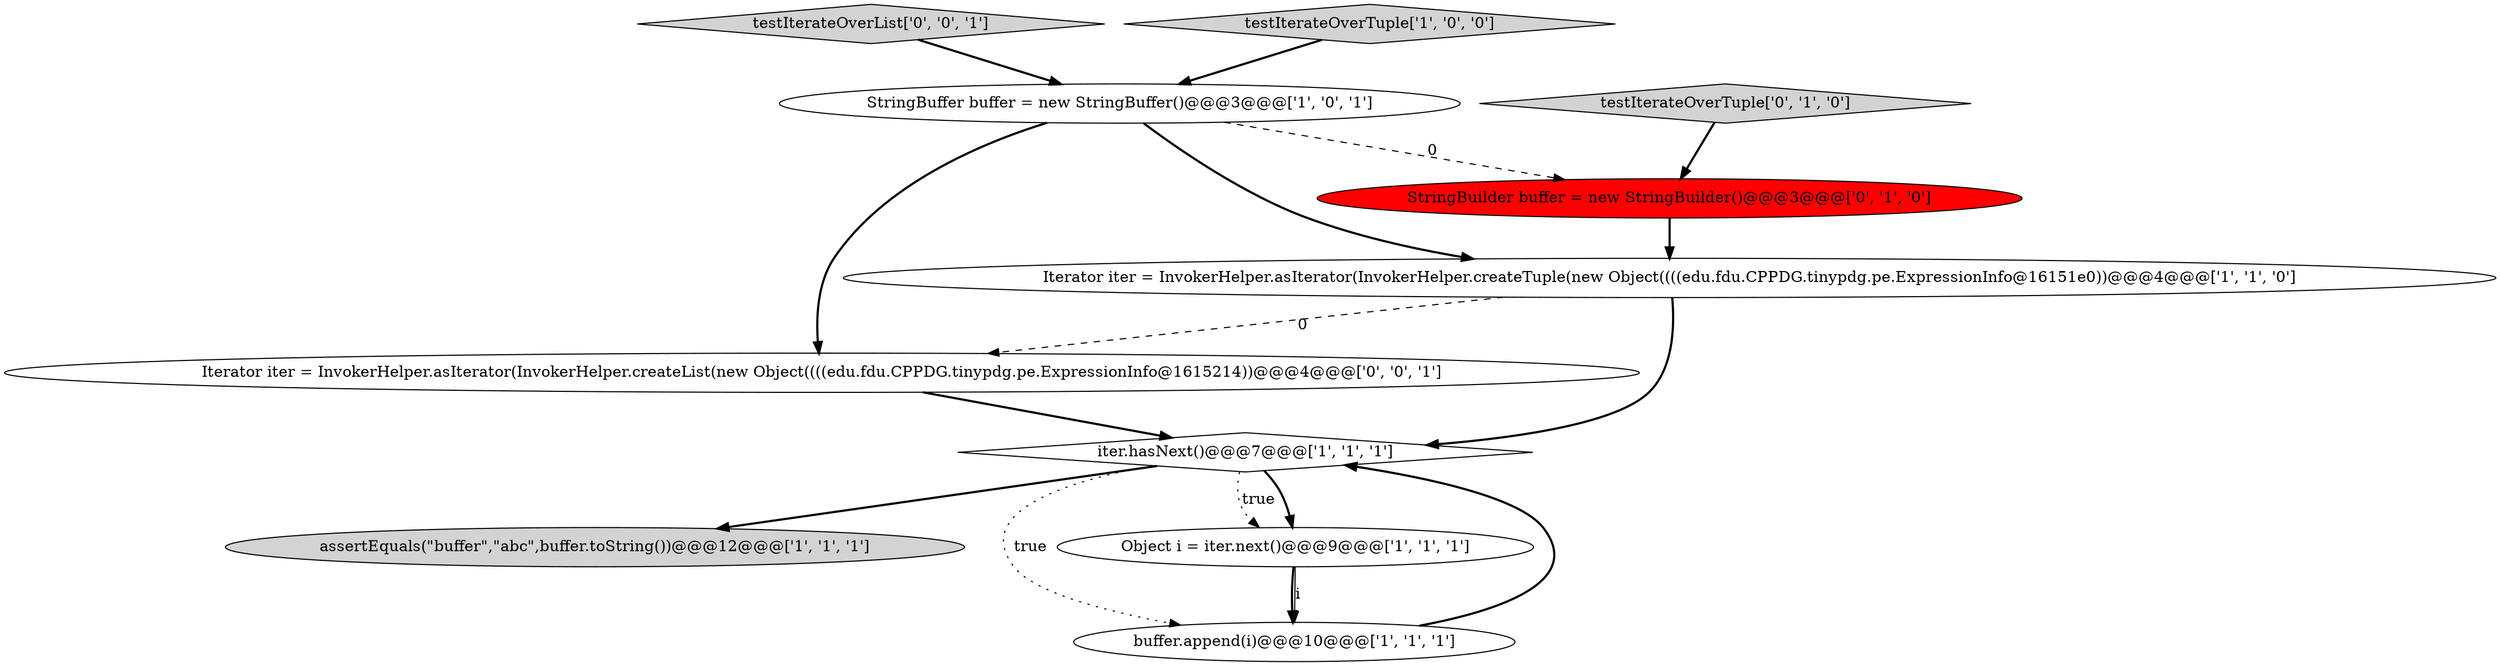 digraph {
4 [style = filled, label = "assertEquals(\"buffer\",\"abc\",buffer.toString())@@@12@@@['1', '1', '1']", fillcolor = lightgray, shape = ellipse image = "AAA0AAABBB1BBB"];
5 [style = filled, label = "StringBuffer buffer = new StringBuffer()@@@3@@@['1', '0', '1']", fillcolor = white, shape = ellipse image = "AAA0AAABBB1BBB"];
9 [style = filled, label = "testIterateOverList['0', '0', '1']", fillcolor = lightgray, shape = diamond image = "AAA0AAABBB3BBB"];
10 [style = filled, label = "Iterator iter = InvokerHelper.asIterator(InvokerHelper.createList(new Object((((edu.fdu.CPPDG.tinypdg.pe.ExpressionInfo@1615214))@@@4@@@['0', '0', '1']", fillcolor = white, shape = ellipse image = "AAA0AAABBB3BBB"];
1 [style = filled, label = "testIterateOverTuple['1', '0', '0']", fillcolor = lightgray, shape = diamond image = "AAA0AAABBB1BBB"];
7 [style = filled, label = "StringBuilder buffer = new StringBuilder()@@@3@@@['0', '1', '0']", fillcolor = red, shape = ellipse image = "AAA1AAABBB2BBB"];
3 [style = filled, label = "iter.hasNext()@@@7@@@['1', '1', '1']", fillcolor = white, shape = diamond image = "AAA0AAABBB1BBB"];
2 [style = filled, label = "buffer.append(i)@@@10@@@['1', '1', '1']", fillcolor = white, shape = ellipse image = "AAA0AAABBB1BBB"];
8 [style = filled, label = "testIterateOverTuple['0', '1', '0']", fillcolor = lightgray, shape = diamond image = "AAA0AAABBB2BBB"];
6 [style = filled, label = "Iterator iter = InvokerHelper.asIterator(InvokerHelper.createTuple(new Object((((edu.fdu.CPPDG.tinypdg.pe.ExpressionInfo@16151e0))@@@4@@@['1', '1', '0']", fillcolor = white, shape = ellipse image = "AAA0AAABBB1BBB"];
0 [style = filled, label = "Object i = iter.next()@@@9@@@['1', '1', '1']", fillcolor = white, shape = ellipse image = "AAA0AAABBB1BBB"];
1->5 [style = bold, label=""];
8->7 [style = bold, label=""];
9->5 [style = bold, label=""];
6->3 [style = bold, label=""];
5->10 [style = bold, label=""];
10->3 [style = bold, label=""];
6->10 [style = dashed, label="0"];
7->6 [style = bold, label=""];
5->6 [style = bold, label=""];
5->7 [style = dashed, label="0"];
3->4 [style = bold, label=""];
3->0 [style = bold, label=""];
2->3 [style = bold, label=""];
3->2 [style = dotted, label="true"];
0->2 [style = bold, label=""];
3->0 [style = dotted, label="true"];
0->2 [style = solid, label="i"];
}
